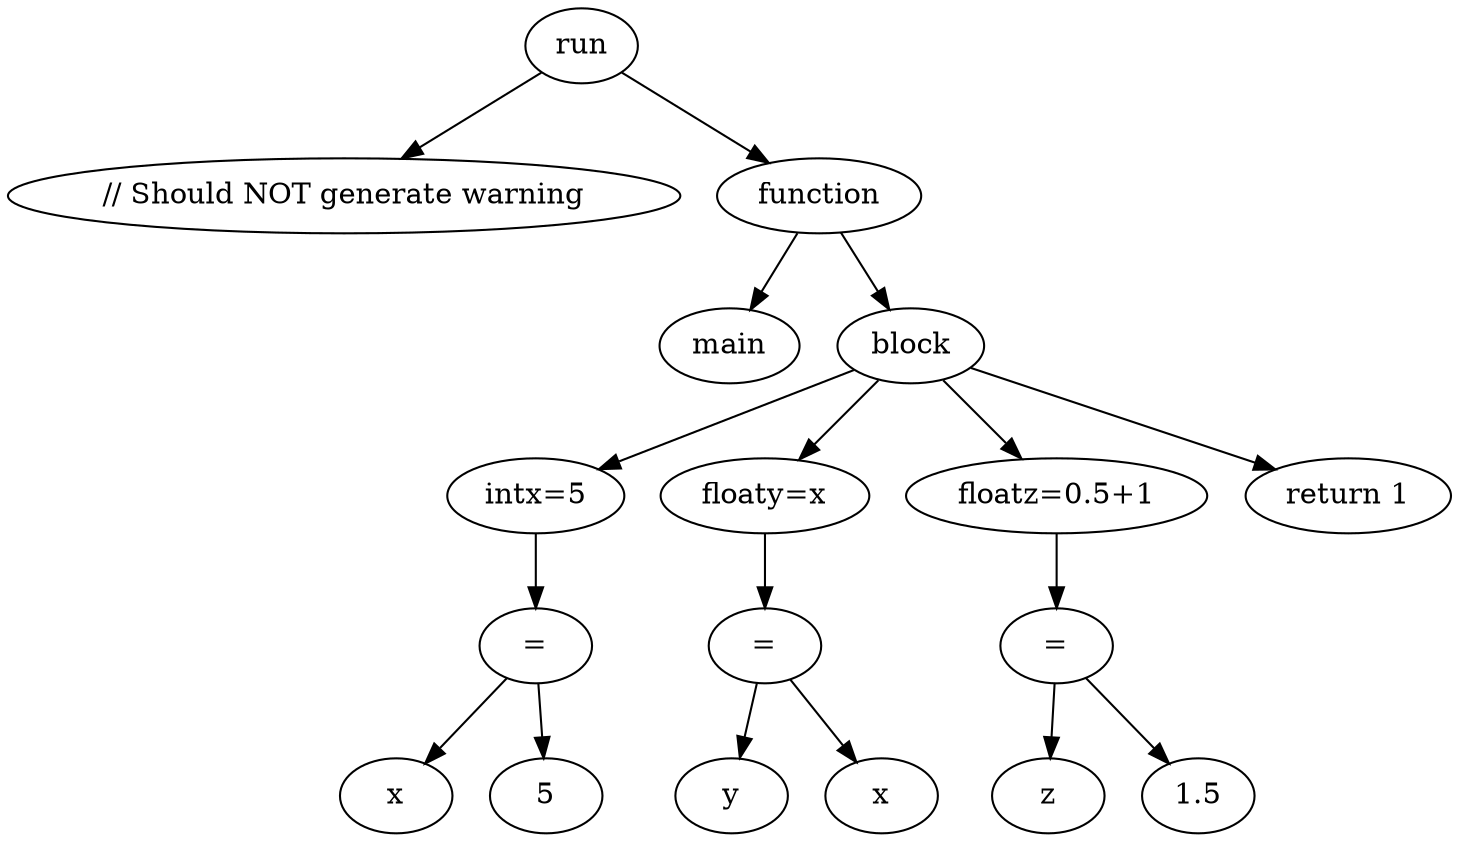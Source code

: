 digraph {
	8743555221351 [label=run]
	8743555590039 [label="// Should NOT generate warning
"]
	8743555221351 -> 8743555590039
	8743555217153 [label=function]
	8743555221351 -> 8743555217153
	8743557901802 [label=main]
	8743555217153 -> 8743557901802
	8743555198721 [label=block]
	8743555217153 -> 8743555198721
	8743555138843 [label="intx=5"]
	8743555198721 -> 8743555138843
	8743555179530 [label="="]
	8743555138843 -> 8743555179530
	8743555179587 [label=x]
	8743555179530 -> 8743555179587
	8743555179590 [label=5]
	8743555179530 -> 8743555179590
	8743555179575 [label="floaty=x"]
	8743555198721 -> 8743555179575
	8743555179950 [label="="]
	8743555179575 -> 8743555179950
	8743555179548 [label=y]
	8743555179950 -> 8743555179548
	8743555179557 [label=x]
	8743555179950 -> 8743555179557
	8743555179947 [label="floatz=0.5+1"]
	8743555198721 -> 8743555179947
	8743555179578 [label="="]
	8743555179947 -> 8743555179578
	8743555179572 [label=z]
	8743555179578 -> 8743555179572
	8743555222562 [label=1.5]
	8743555179578 -> 8743555222562
	8743555179593 [label="return 1"]
	8743555198721 -> 8743555179593
}
